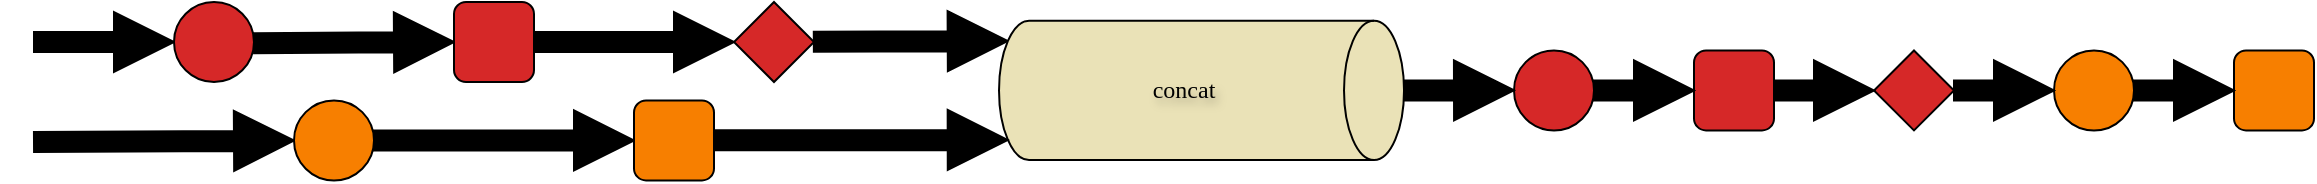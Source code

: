 <mxfile version="24.7.8">
  <diagram name="Pagina-1" id="8XA0GF0U4r00a45ndteG">
    <mxGraphModel dx="939" dy="681" grid="1" gridSize="10" guides="1" tooltips="1" connect="1" arrows="1" fold="1" page="1" pageScale="1" pageWidth="1169" pageHeight="827" math="0" shadow="0">
      <root>
        <mxCell id="0" />
        <mxCell id="1" parent="0" />
        <mxCell id="Qrv3tHsd8QDWrn0WAsmq-14" value="" style="shape=arrow;endArrow=classic;html=1;rounded=0;fillColor=#000000;fontFamily=Fira Mono;textShadow=1;strokeColor=#000000;entryX=0.145;entryY=1;entryDx=0;entryDy=-4.35;entryPerimeter=0;" parent="1" source="Qrv3tHsd8QDWrn0WAsmq-6" target="Qrv3tHsd8QDWrn0WAsmq-7" edge="1">
          <mxGeometry width="50" height="50" relative="1" as="geometry">
            <mxPoint x="120" y="420" as="sourcePoint" />
            <mxPoint x="530" y="440" as="targetPoint" />
          </mxGeometry>
        </mxCell>
        <mxCell id="Qrv3tHsd8QDWrn0WAsmq-7" value="" style="shape=cylinder3;whiteSpace=wrap;html=1;boundedLbl=1;backgroundOutline=1;size=15;rotation=90;fillColor=#eae2b7;fontFamily=Fira Mono;textShadow=1;strokeColor=#000000;" parent="1" vertex="1">
          <mxGeometry x="638.92" y="372.96" width="69.68" height="202.5" as="geometry" />
        </mxCell>
        <mxCell id="Qrv3tHsd8QDWrn0WAsmq-21" value="&lt;font color=&quot;#000000&quot;&gt;concat&lt;/font&gt;" style="text;html=1;align=center;verticalAlign=middle;whiteSpace=wrap;rounded=0;fontFamily=Fira Mono;textShadow=1;strokeColor=none;" parent="1" vertex="1">
          <mxGeometry x="600" y="469.21" width="130" height="10" as="geometry" />
        </mxCell>
        <mxCell id="nMzqEQj8RB4CVh261bJb-3" value="" style="ellipse;whiteSpace=wrap;html=1;aspect=fixed;fillColor=#f77f00;fontFamily=Fira Mono;textShadow=1;strokeColor=#000000;" parent="1" vertex="1">
          <mxGeometry x="1100" y="454.21" width="40" height="40" as="geometry" />
        </mxCell>
        <mxCell id="nMzqEQj8RB4CVh261bJb-4" value="" style="ellipse;whiteSpace=wrap;html=1;aspect=fixed;fillColor=#d62828;fontFamily=Fira Mono;textShadow=1;strokeColor=#000000;" parent="1" vertex="1">
          <mxGeometry x="830" y="454.21" width="40" height="40" as="geometry" />
        </mxCell>
        <mxCell id="nMzqEQj8RB4CVh261bJb-5" value="" style="rounded=1;whiteSpace=wrap;html=1;fillColor=#d62828;fontFamily=Fira Mono;textShadow=1;strokeColor=#000000;" parent="1" vertex="1">
          <mxGeometry x="920" y="454.21" width="40" height="40" as="geometry" />
        </mxCell>
        <mxCell id="nMzqEQj8RB4CVh261bJb-6" value="" style="rounded=1;whiteSpace=wrap;html=1;fillColor=#f77f00;fontFamily=Fira Mono;textShadow=1;strokeColor=#000000;" parent="1" vertex="1">
          <mxGeometry x="1190" y="454.21" width="40" height="40" as="geometry" />
        </mxCell>
        <mxCell id="nMzqEQj8RB4CVh261bJb-7" value="" style="rhombus;whiteSpace=wrap;html=1;fillColor=#d62828;fontFamily=Fira Mono;textShadow=1;strokeColor=#000000;" parent="1" vertex="1">
          <mxGeometry x="1010" y="454.21" width="40" height="40" as="geometry" />
        </mxCell>
        <mxCell id="_TCsAhqC5e7_miJSPs-P-7" value="" style="shape=arrow;endArrow=classic;html=1;rounded=0;fillColor=#000000;fontFamily=Fira Mono;textShadow=1;strokeColor=#000000;" parent="1" source="_TCsAhqC5e7_miJSPs-P-3" target="_TCsAhqC5e7_miJSPs-P-5" edge="1">
          <mxGeometry width="50" height="50" relative="1" as="geometry">
            <mxPoint x="120" y="501.25" as="sourcePoint" />
            <mxPoint x="577" y="522" as="targetPoint" />
          </mxGeometry>
        </mxCell>
        <mxCell id="_TCsAhqC5e7_miJSPs-P-5" value="" style="rounded=1;whiteSpace=wrap;html=1;fillColor=#f77f00;fontFamily=Fira Mono;textShadow=1;strokeColor=#000000;" parent="1" vertex="1">
          <mxGeometry x="390" y="479.21" width="40" height="40" as="geometry" />
        </mxCell>
        <mxCell id="_TCsAhqC5e7_miJSPs-P-8" value="" style="shape=arrow;endArrow=classic;html=1;rounded=0;fillColor=#000000;fontFamily=Fira Mono;textShadow=1;strokeColor=#000000;" parent="1" target="_TCsAhqC5e7_miJSPs-P-3" edge="1">
          <mxGeometry width="50" height="50" relative="1" as="geometry">
            <mxPoint x="90" y="500" as="sourcePoint" />
            <mxPoint x="230.003" y="539.996" as="targetPoint" />
          </mxGeometry>
        </mxCell>
        <mxCell id="_TCsAhqC5e7_miJSPs-P-3" value="" style="ellipse;whiteSpace=wrap;html=1;aspect=fixed;fillColor=#F77F00;fontFamily=Fira Mono;textShadow=1;strokeColor=#000000;" parent="1" vertex="1">
          <mxGeometry x="220" y="479.21" width="40" height="40" as="geometry" />
        </mxCell>
        <mxCell id="_TCsAhqC5e7_miJSPs-P-9" value="" style="shape=arrow;endArrow=classic;html=1;rounded=0;fillColor=#000000;fontFamily=Fira Mono;textShadow=1;strokeColor=#000000;" parent="1" target="Qrv3tHsd8QDWrn0WAsmq-1" edge="1">
          <mxGeometry width="50" height="50" relative="1" as="geometry">
            <mxPoint x="90" y="450" as="sourcePoint" />
            <mxPoint x="577" y="404" as="targetPoint" />
          </mxGeometry>
        </mxCell>
        <mxCell id="Qrv3tHsd8QDWrn0WAsmq-1" value="" style="ellipse;whiteSpace=wrap;html=1;aspect=fixed;fillColor=#D62828;fontFamily=Fira Mono;textShadow=1;strokeColor=#000000;" parent="1" vertex="1">
          <mxGeometry x="160" y="430" width="40" height="40" as="geometry" />
        </mxCell>
        <mxCell id="_TCsAhqC5e7_miJSPs-P-10" value="" style="shape=arrow;endArrow=classic;html=1;rounded=0;fillColor=#000000;fontFamily=Fira Mono;textShadow=1;strokeColor=#000000;" parent="1" source="Qrv3tHsd8QDWrn0WAsmq-1" target="Qrv3tHsd8QDWrn0WAsmq-4" edge="1">
          <mxGeometry width="50" height="50" relative="1" as="geometry">
            <mxPoint x="200" y="469" as="sourcePoint" />
            <mxPoint x="577" y="449" as="targetPoint" />
          </mxGeometry>
        </mxCell>
        <mxCell id="Qrv3tHsd8QDWrn0WAsmq-4" value="" style="rounded=1;whiteSpace=wrap;html=1;fillColor=#d62828;fontFamily=Fira Mono;textShadow=1;strokeColor=#000000;" parent="1" vertex="1">
          <mxGeometry x="300" y="430" width="40" height="40" as="geometry" />
        </mxCell>
        <mxCell id="_TCsAhqC5e7_miJSPs-P-11" value="" style="shape=arrow;endArrow=classic;html=1;rounded=0;fillColor=#000000;fontFamily=Fira Mono;textShadow=1;strokeColor=#000000;" parent="1" source="Qrv3tHsd8QDWrn0WAsmq-4" target="Qrv3tHsd8QDWrn0WAsmq-6" edge="1">
          <mxGeometry width="50" height="50" relative="1" as="geometry">
            <mxPoint x="360" y="459" as="sourcePoint" />
            <mxPoint x="577" y="449" as="targetPoint" />
          </mxGeometry>
        </mxCell>
        <mxCell id="Qrv3tHsd8QDWrn0WAsmq-6" value="" style="rhombus;whiteSpace=wrap;html=1;fillColor=#d62828;fontFamily=Fira Mono;textShadow=1;strokeColor=#000000;" parent="1" vertex="1">
          <mxGeometry x="440" y="430" width="40" height="40" as="geometry" />
        </mxCell>
        <mxCell id="_TCsAhqC5e7_miJSPs-P-14" value="" style="shape=arrow;endArrow=classic;html=1;rounded=0;fillColor=#000000;fontFamily=Fira Mono;textShadow=1;strokeColor=#000000;entryX=0.855;entryY=1;entryDx=0;entryDy=-4.35;entryPerimeter=0;" parent="1" source="_TCsAhqC5e7_miJSPs-P-5" target="Qrv3tHsd8QDWrn0WAsmq-7" edge="1">
          <mxGeometry width="50" height="50" relative="1" as="geometry">
            <mxPoint x="490" y="415" as="sourcePoint" />
            <mxPoint x="587" y="414" as="targetPoint" />
          </mxGeometry>
        </mxCell>
        <mxCell id="_TCsAhqC5e7_miJSPs-P-15" value="" style="shape=arrow;endArrow=classic;html=1;rounded=0;fillColor=#000000;fontFamily=Fira Mono;textShadow=1;strokeColor=#000000;exitX=0.5;exitY=0;exitDx=0;exitDy=0;exitPerimeter=0;" parent="1" source="Qrv3tHsd8QDWrn0WAsmq-7" target="nMzqEQj8RB4CVh261bJb-4" edge="1">
          <mxGeometry width="50" height="50" relative="1" as="geometry">
            <mxPoint x="775" y="453" as="sourcePoint" />
            <mxPoint x="830" y="463.13" as="targetPoint" />
          </mxGeometry>
        </mxCell>
        <mxCell id="S-8zCrmGf73e1IlpGyRj-1" value="" style="shape=arrow;endArrow=classic;html=1;rounded=0;fillColor=#000000;fontFamily=Fira Mono;textShadow=1;strokeColor=#000000;" edge="1" parent="1" source="nMzqEQj8RB4CVh261bJb-4" target="nMzqEQj8RB4CVh261bJb-5">
          <mxGeometry width="50" height="50" relative="1" as="geometry">
            <mxPoint x="800" y="518.5" as="sourcePoint" />
            <mxPoint x="905" y="518.5" as="targetPoint" />
          </mxGeometry>
        </mxCell>
        <mxCell id="S-8zCrmGf73e1IlpGyRj-4" value="" style="shape=arrow;endArrow=classic;html=1;rounded=0;fillColor=#000000;fontFamily=Fira Mono;textShadow=1;strokeColor=#000000;" edge="1" parent="1" source="nMzqEQj8RB4CVh261bJb-5" target="nMzqEQj8RB4CVh261bJb-7">
          <mxGeometry width="50" height="50" relative="1" as="geometry">
            <mxPoint x="930" y="484" as="sourcePoint" />
            <mxPoint x="1020" y="484" as="targetPoint" />
          </mxGeometry>
        </mxCell>
        <mxCell id="S-8zCrmGf73e1IlpGyRj-5" value="" style="shape=arrow;endArrow=classic;html=1;rounded=0;fillColor=#000000;fontFamily=Fira Mono;textShadow=1;strokeColor=#000000;" edge="1" parent="1" source="nMzqEQj8RB4CVh261bJb-3" target="nMzqEQj8RB4CVh261bJb-6">
          <mxGeometry width="50" height="50" relative="1" as="geometry">
            <mxPoint x="1060" y="484" as="sourcePoint" />
            <mxPoint x="1200" y="484" as="targetPoint" />
          </mxGeometry>
        </mxCell>
        <mxCell id="S-8zCrmGf73e1IlpGyRj-6" value="" style="shape=arrow;endArrow=classic;html=1;rounded=0;fillColor=#000000;fontFamily=Fira Mono;textShadow=1;strokeColor=#000000;" edge="1" parent="1" source="nMzqEQj8RB4CVh261bJb-7" target="nMzqEQj8RB4CVh261bJb-3">
          <mxGeometry width="50" height="50" relative="1" as="geometry">
            <mxPoint x="1070" y="494" as="sourcePoint" />
            <mxPoint x="1210" y="494" as="targetPoint" />
          </mxGeometry>
        </mxCell>
      </root>
    </mxGraphModel>
  </diagram>
</mxfile>
